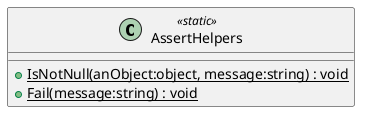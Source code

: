 @startuml
class AssertHelpers <<static>> {
    + {static} IsNotNull(anObject:object, message:string) : void
    + {static} Fail(message:string) : void
}
@enduml

